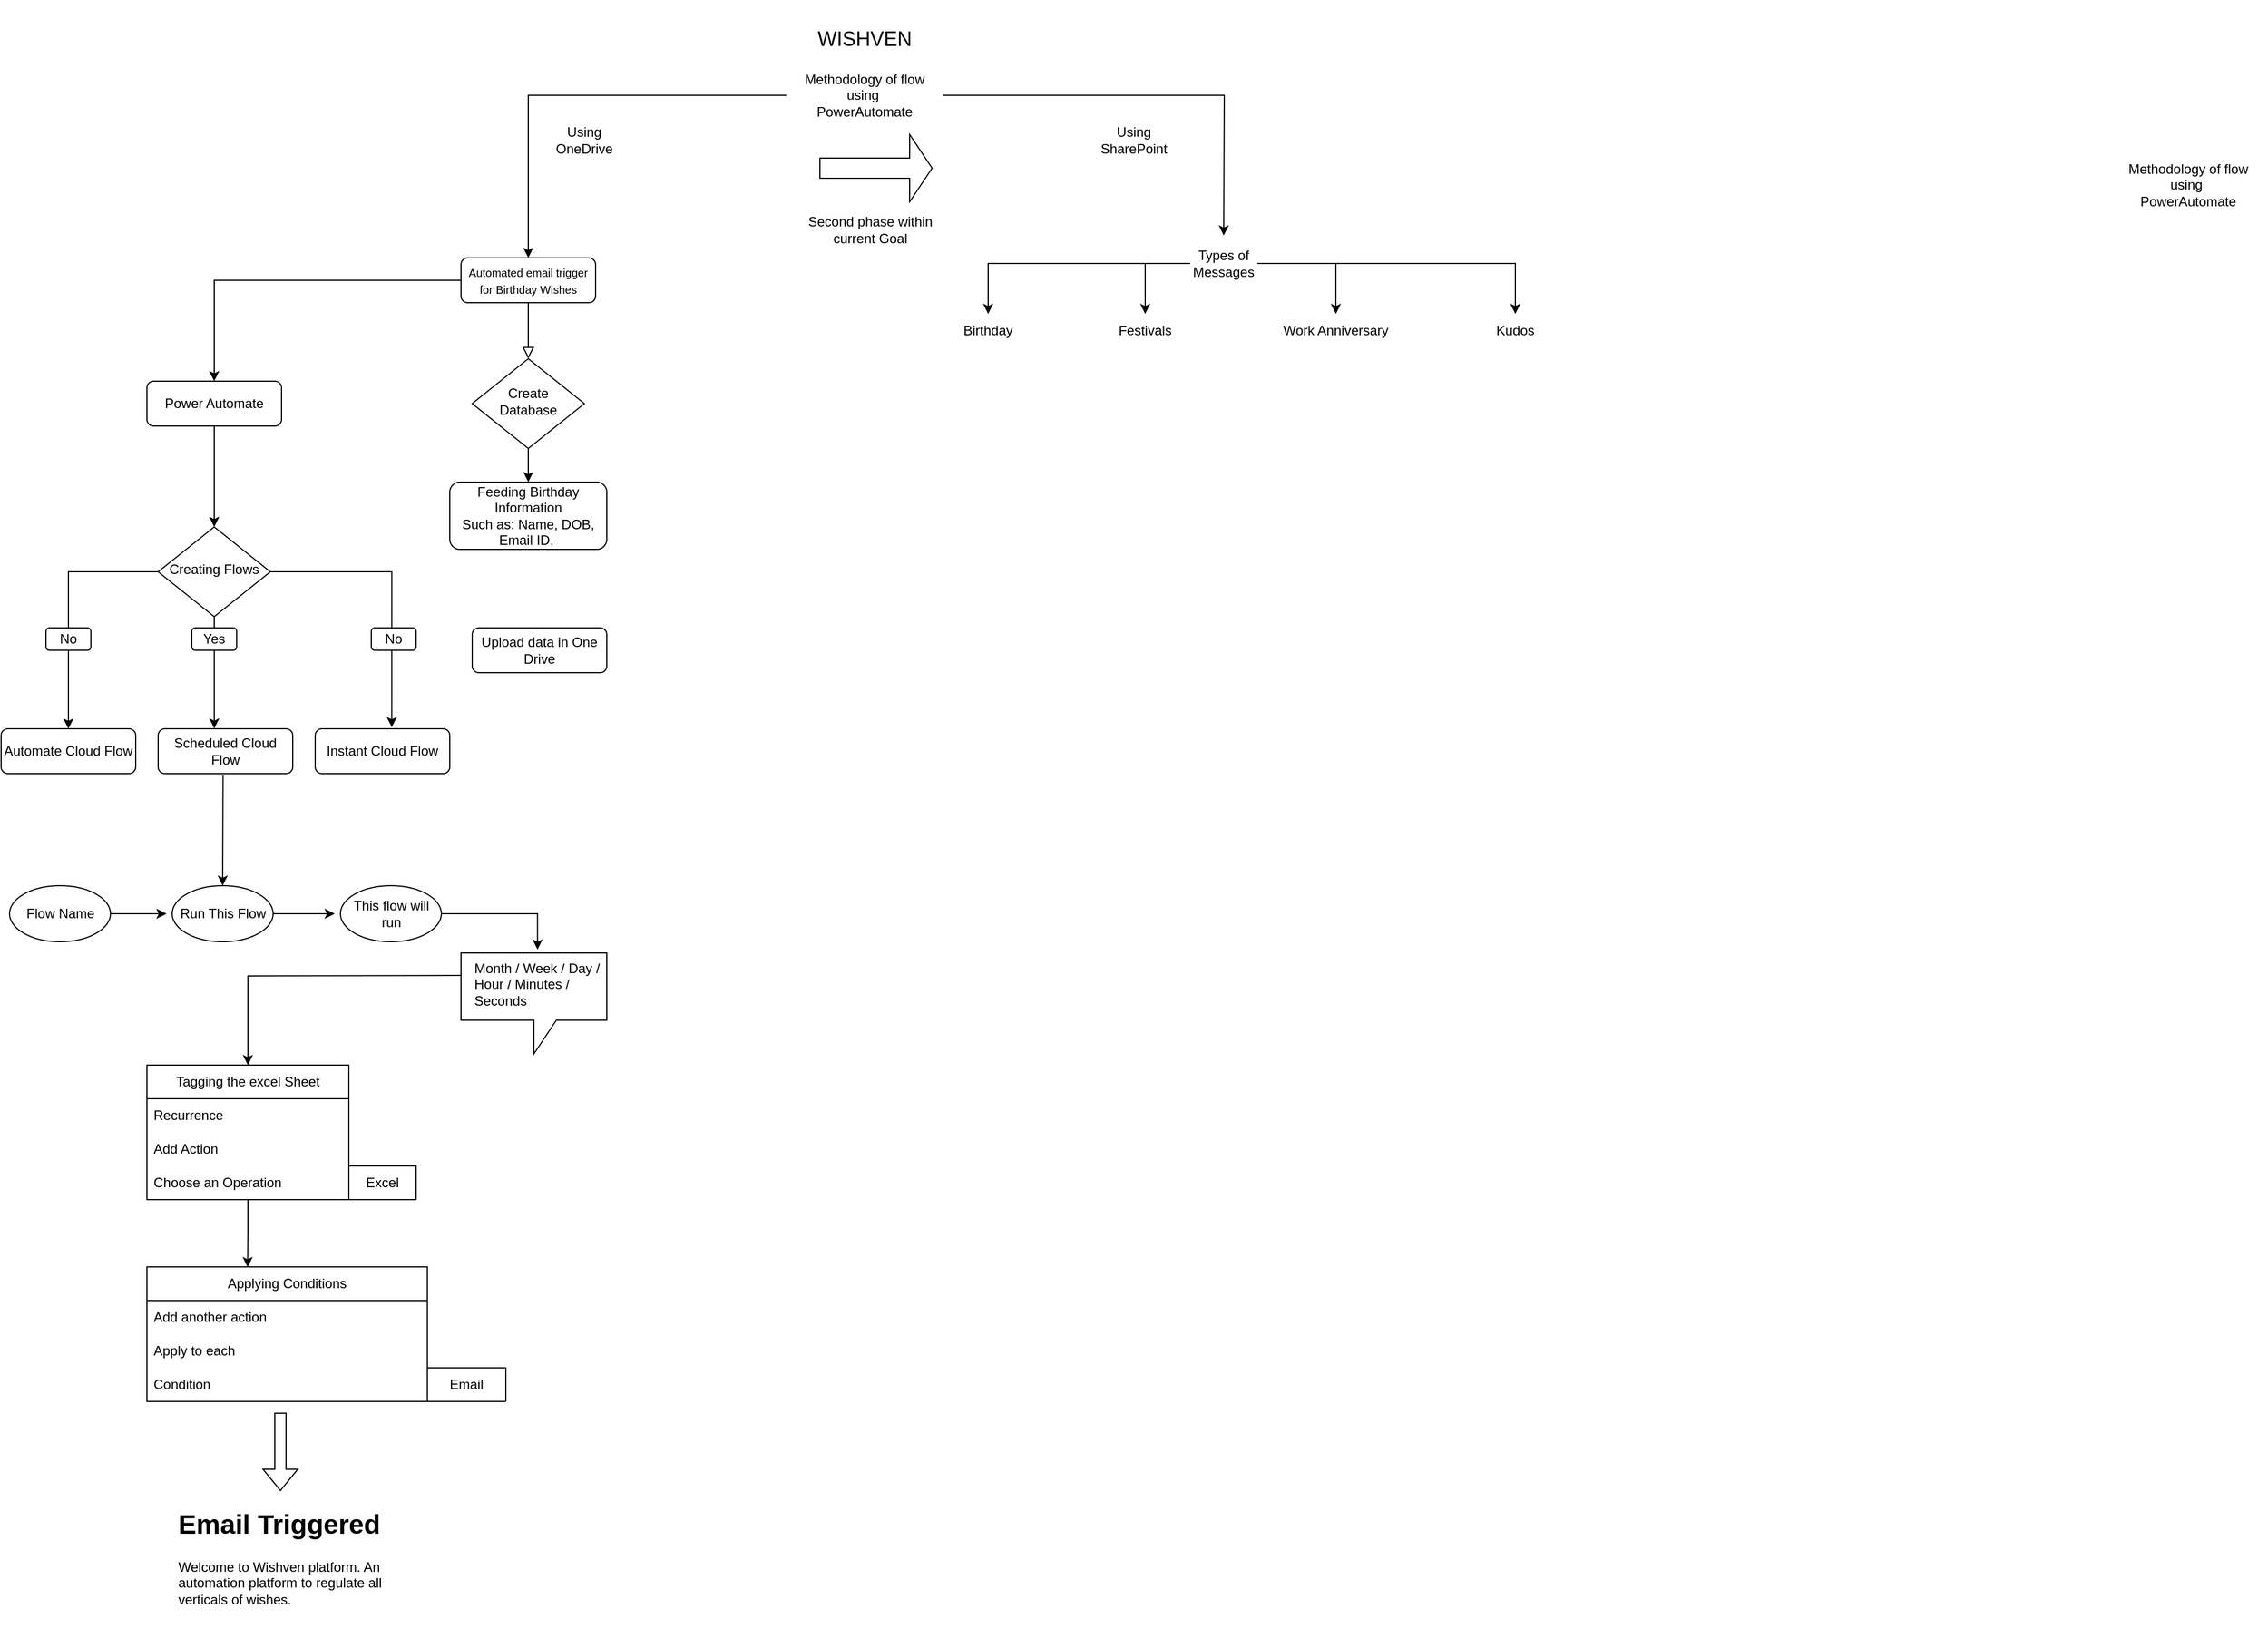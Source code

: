 <mxfile version="21.6.6" type="github">
  <diagram id="C5RBs43oDa-KdzZeNtuy" name="Page-1">
    <mxGraphModel dx="2088" dy="1051" grid="0" gridSize="10" guides="1" tooltips="1" connect="1" arrows="1" fold="1" page="0" pageScale="1" pageWidth="827" pageHeight="1169" math="0" shadow="0">
      <root>
        <mxCell id="WIyWlLk6GJQsqaUBKTNV-0" />
        <mxCell id="WIyWlLk6GJQsqaUBKTNV-1" parent="WIyWlLk6GJQsqaUBKTNV-0" />
        <mxCell id="WIyWlLk6GJQsqaUBKTNV-2" value="" style="rounded=0;html=1;jettySize=auto;orthogonalLoop=1;fontSize=11;endArrow=block;endFill=0;endSize=8;strokeWidth=1;shadow=0;labelBackgroundColor=none;edgeStyle=orthogonalEdgeStyle;" parent="WIyWlLk6GJQsqaUBKTNV-1" source="WIyWlLk6GJQsqaUBKTNV-3" target="WIyWlLk6GJQsqaUBKTNV-6" edge="1">
          <mxGeometry relative="1" as="geometry" />
        </mxCell>
        <mxCell id="CV9D_X42sIOlfMr_TeMT-65" style="edgeStyle=orthogonalEdgeStyle;rounded=0;orthogonalLoop=1;jettySize=auto;html=1;entryX=0.5;entryY=0;entryDx=0;entryDy=0;" parent="WIyWlLk6GJQsqaUBKTNV-1" source="WIyWlLk6GJQsqaUBKTNV-3" target="WIyWlLk6GJQsqaUBKTNV-12" edge="1">
          <mxGeometry relative="1" as="geometry" />
        </mxCell>
        <mxCell id="WIyWlLk6GJQsqaUBKTNV-3" value="&lt;font style=&quot;font-size: 10px;&quot;&gt;Automated email trigger for Birthday Wishes&lt;/font&gt;" style="rounded=1;whiteSpace=wrap;html=1;fontSize=12;glass=0;strokeWidth=1;shadow=0;" parent="WIyWlLk6GJQsqaUBKTNV-1" vertex="1">
          <mxGeometry x="160" y="80" width="120" height="40" as="geometry" />
        </mxCell>
        <mxCell id="CV9D_X42sIOlfMr_TeMT-68" value="" style="edgeStyle=orthogonalEdgeStyle;rounded=0;orthogonalLoop=1;jettySize=auto;html=1;" parent="WIyWlLk6GJQsqaUBKTNV-1" source="WIyWlLk6GJQsqaUBKTNV-6" target="WIyWlLk6GJQsqaUBKTNV-7" edge="1">
          <mxGeometry relative="1" as="geometry" />
        </mxCell>
        <mxCell id="WIyWlLk6GJQsqaUBKTNV-6" value="Create Database" style="rhombus;whiteSpace=wrap;html=1;shadow=0;fontFamily=Helvetica;fontSize=12;align=center;strokeWidth=1;spacing=6;spacingTop=-4;" parent="WIyWlLk6GJQsqaUBKTNV-1" vertex="1">
          <mxGeometry x="170" y="170" width="100" height="80" as="geometry" />
        </mxCell>
        <mxCell id="WIyWlLk6GJQsqaUBKTNV-7" value="&lt;div style=&quot;&quot;&gt;&lt;span style=&quot;background-color: initial;&quot;&gt;Feeding Birthday Information&lt;/span&gt;&lt;/div&gt;&lt;div style=&quot;&quot;&gt;&lt;span style=&quot;background-color: initial;&quot;&gt;Such as: Name, DOB, Email ID,&amp;nbsp;&lt;/span&gt;&lt;/div&gt;" style="rounded=1;whiteSpace=wrap;html=1;fontSize=12;glass=0;strokeWidth=1;shadow=0;align=center;" parent="WIyWlLk6GJQsqaUBKTNV-1" vertex="1">
          <mxGeometry x="150" y="280" width="140" height="60" as="geometry" />
        </mxCell>
        <mxCell id="CV9D_X42sIOlfMr_TeMT-46" style="edgeStyle=orthogonalEdgeStyle;rounded=0;orthogonalLoop=1;jettySize=auto;html=1;entryX=0.5;entryY=0;entryDx=0;entryDy=0;" parent="WIyWlLk6GJQsqaUBKTNV-1" source="WIyWlLk6GJQsqaUBKTNV-10" target="CV9D_X42sIOlfMr_TeMT-44" edge="1">
          <mxGeometry relative="1" as="geometry" />
        </mxCell>
        <mxCell id="CV9D_X42sIOlfMr_TeMT-48" style="edgeStyle=orthogonalEdgeStyle;rounded=0;orthogonalLoop=1;jettySize=auto;html=1;entryX=0.569;entryY=-0.035;entryDx=0;entryDy=0;entryPerimeter=0;" parent="WIyWlLk6GJQsqaUBKTNV-1" source="WIyWlLk6GJQsqaUBKTNV-10" target="CV9D_X42sIOlfMr_TeMT-45" edge="1">
          <mxGeometry relative="1" as="geometry" />
        </mxCell>
        <mxCell id="CV9D_X42sIOlfMr_TeMT-55" style="edgeStyle=orthogonalEdgeStyle;rounded=0;orthogonalLoop=1;jettySize=auto;html=1;entryX=0.417;entryY=-0.005;entryDx=0;entryDy=0;entryPerimeter=0;" parent="WIyWlLk6GJQsqaUBKTNV-1" source="CV9D_X42sIOlfMr_TeMT-56" target="CV9D_X42sIOlfMr_TeMT-43" edge="1">
          <mxGeometry relative="1" as="geometry" />
        </mxCell>
        <mxCell id="WIyWlLk6GJQsqaUBKTNV-10" value="Creating Flows" style="rhombus;whiteSpace=wrap;html=1;shadow=0;fontFamily=Helvetica;fontSize=12;align=center;strokeWidth=1;spacing=6;spacingTop=-4;" parent="WIyWlLk6GJQsqaUBKTNV-1" vertex="1">
          <mxGeometry x="-110" y="320" width="100" height="80" as="geometry" />
        </mxCell>
        <mxCell id="WIyWlLk6GJQsqaUBKTNV-11" value="Upload data in One Drive" style="rounded=1;whiteSpace=wrap;html=1;fontSize=12;glass=0;strokeWidth=1;shadow=0;" parent="WIyWlLk6GJQsqaUBKTNV-1" vertex="1">
          <mxGeometry x="170" y="410" width="120" height="40" as="geometry" />
        </mxCell>
        <mxCell id="CV9D_X42sIOlfMr_TeMT-66" style="edgeStyle=orthogonalEdgeStyle;rounded=0;orthogonalLoop=1;jettySize=auto;html=1;entryX=0.5;entryY=0;entryDx=0;entryDy=0;" parent="WIyWlLk6GJQsqaUBKTNV-1" source="WIyWlLk6GJQsqaUBKTNV-12" target="WIyWlLk6GJQsqaUBKTNV-10" edge="1">
          <mxGeometry relative="1" as="geometry" />
        </mxCell>
        <mxCell id="WIyWlLk6GJQsqaUBKTNV-12" value="Power Automate" style="rounded=1;whiteSpace=wrap;html=1;fontSize=12;glass=0;strokeWidth=1;shadow=0;" parent="WIyWlLk6GJQsqaUBKTNV-1" vertex="1">
          <mxGeometry x="-120" y="190" width="120" height="40" as="geometry" />
        </mxCell>
        <mxCell id="CV9D_X42sIOlfMr_TeMT-3" style="edgeStyle=orthogonalEdgeStyle;rounded=0;orthogonalLoop=1;jettySize=auto;html=1;entryX=0.5;entryY=0;entryDx=0;entryDy=0;" parent="WIyWlLk6GJQsqaUBKTNV-1" source="CV9D_X42sIOlfMr_TeMT-0" target="WIyWlLk6GJQsqaUBKTNV-3" edge="1">
          <mxGeometry relative="1" as="geometry" />
        </mxCell>
        <mxCell id="CV9D_X42sIOlfMr_TeMT-24" style="edgeStyle=orthogonalEdgeStyle;rounded=0;orthogonalLoop=1;jettySize=auto;html=1;" parent="WIyWlLk6GJQsqaUBKTNV-1" source="CV9D_X42sIOlfMr_TeMT-0" edge="1">
          <mxGeometry relative="1" as="geometry">
            <mxPoint x="840" y="60" as="targetPoint" />
          </mxGeometry>
        </mxCell>
        <mxCell id="CV9D_X42sIOlfMr_TeMT-0" value="Methodology of flow using&amp;nbsp;&lt;br&gt;PowerAutomate" style="text;strokeColor=none;align=center;fillColor=none;html=1;verticalAlign=middle;whiteSpace=wrap;rounded=0;" parent="WIyWlLk6GJQsqaUBKTNV-1" vertex="1">
          <mxGeometry x="450" y="-80" width="140" height="30" as="geometry" />
        </mxCell>
        <mxCell id="CV9D_X42sIOlfMr_TeMT-1" value="Methodology of flow using&amp;nbsp;&lt;br&gt;PowerAutomate" style="text;strokeColor=none;align=center;fillColor=none;html=1;verticalAlign=middle;whiteSpace=wrap;rounded=0;" parent="WIyWlLk6GJQsqaUBKTNV-1" vertex="1">
          <mxGeometry x="1630" width="140" height="30" as="geometry" />
        </mxCell>
        <mxCell id="CV9D_X42sIOlfMr_TeMT-4" value="Using OneDrive" style="text;strokeColor=none;align=center;fillColor=none;html=1;verticalAlign=middle;whiteSpace=wrap;rounded=0;" parent="WIyWlLk6GJQsqaUBKTNV-1" vertex="1">
          <mxGeometry x="240" y="-40" width="60" height="30" as="geometry" />
        </mxCell>
        <mxCell id="CV9D_X42sIOlfMr_TeMT-25" value="Using SharePoint" style="text;strokeColor=none;align=center;fillColor=none;html=1;verticalAlign=middle;whiteSpace=wrap;rounded=0;" parent="WIyWlLk6GJQsqaUBKTNV-1" vertex="1">
          <mxGeometry x="730" y="-40" width="60" height="30" as="geometry" />
        </mxCell>
        <mxCell id="CV9D_X42sIOlfMr_TeMT-36" style="edgeStyle=orthogonalEdgeStyle;rounded=0;orthogonalLoop=1;jettySize=auto;html=1;entryX=0.5;entryY=0;entryDx=0;entryDy=0;" parent="WIyWlLk6GJQsqaUBKTNV-1" source="CV9D_X42sIOlfMr_TeMT-27" target="CV9D_X42sIOlfMr_TeMT-29" edge="1">
          <mxGeometry relative="1" as="geometry" />
        </mxCell>
        <mxCell id="CV9D_X42sIOlfMr_TeMT-37" style="edgeStyle=orthogonalEdgeStyle;rounded=0;orthogonalLoop=1;jettySize=auto;html=1;entryX=0.5;entryY=0;entryDx=0;entryDy=0;" parent="WIyWlLk6GJQsqaUBKTNV-1" source="CV9D_X42sIOlfMr_TeMT-27" target="CV9D_X42sIOlfMr_TeMT-35" edge="1">
          <mxGeometry relative="1" as="geometry" />
        </mxCell>
        <mxCell id="CV9D_X42sIOlfMr_TeMT-38" style="edgeStyle=orthogonalEdgeStyle;rounded=0;orthogonalLoop=1;jettySize=auto;html=1;entryX=0.5;entryY=0;entryDx=0;entryDy=0;" parent="WIyWlLk6GJQsqaUBKTNV-1" source="CV9D_X42sIOlfMr_TeMT-27" target="CV9D_X42sIOlfMr_TeMT-30" edge="1">
          <mxGeometry relative="1" as="geometry" />
        </mxCell>
        <mxCell id="CV9D_X42sIOlfMr_TeMT-39" style="edgeStyle=orthogonalEdgeStyle;rounded=0;orthogonalLoop=1;jettySize=auto;html=1;" parent="WIyWlLk6GJQsqaUBKTNV-1" source="CV9D_X42sIOlfMr_TeMT-27" target="CV9D_X42sIOlfMr_TeMT-32" edge="1">
          <mxGeometry relative="1" as="geometry" />
        </mxCell>
        <mxCell id="CV9D_X42sIOlfMr_TeMT-27" value="Types of Messages" style="text;strokeColor=none;align=center;fillColor=none;html=1;verticalAlign=middle;whiteSpace=wrap;rounded=0;" parent="WIyWlLk6GJQsqaUBKTNV-1" vertex="1">
          <mxGeometry x="810" y="70" width="60" height="30" as="geometry" />
        </mxCell>
        <mxCell id="CV9D_X42sIOlfMr_TeMT-29" value="Birthday" style="text;strokeColor=none;align=center;fillColor=none;html=1;verticalAlign=middle;whiteSpace=wrap;rounded=0;" parent="WIyWlLk6GJQsqaUBKTNV-1" vertex="1">
          <mxGeometry x="600" y="130" width="60" height="30" as="geometry" />
        </mxCell>
        <mxCell id="CV9D_X42sIOlfMr_TeMT-30" value="Kudos" style="text;strokeColor=none;align=center;fillColor=none;html=1;verticalAlign=middle;whiteSpace=wrap;rounded=0;" parent="WIyWlLk6GJQsqaUBKTNV-1" vertex="1">
          <mxGeometry x="1070" y="130" width="60" height="30" as="geometry" />
        </mxCell>
        <mxCell id="CV9D_X42sIOlfMr_TeMT-32" value="Work Anniversary" style="text;strokeColor=none;align=center;fillColor=none;html=1;verticalAlign=middle;whiteSpace=wrap;rounded=0;" parent="WIyWlLk6GJQsqaUBKTNV-1" vertex="1">
          <mxGeometry x="890" y="130" width="100" height="30" as="geometry" />
        </mxCell>
        <mxCell id="CV9D_X42sIOlfMr_TeMT-35" value="Festivals" style="text;strokeColor=none;align=center;fillColor=none;html=1;verticalAlign=middle;whiteSpace=wrap;rounded=0;" parent="WIyWlLk6GJQsqaUBKTNV-1" vertex="1">
          <mxGeometry x="740" y="130" width="60" height="30" as="geometry" />
        </mxCell>
        <mxCell id="CV9D_X42sIOlfMr_TeMT-40" value="" style="shape=singleArrow;whiteSpace=wrap;html=1;" parent="WIyWlLk6GJQsqaUBKTNV-1" vertex="1">
          <mxGeometry x="480" y="-30" width="100" height="60" as="geometry" />
        </mxCell>
        <mxCell id="CV9D_X42sIOlfMr_TeMT-41" value="Second phase within current Goal" style="text;strokeColor=none;align=center;fillColor=none;html=1;verticalAlign=middle;whiteSpace=wrap;rounded=0;" parent="WIyWlLk6GJQsqaUBKTNV-1" vertex="1">
          <mxGeometry x="460" y="40" width="130" height="30" as="geometry" />
        </mxCell>
        <mxCell id="CV9D_X42sIOlfMr_TeMT-42" value="&lt;font style=&quot;font-size: 18px;&quot;&gt;WISHVEN&lt;/font&gt;" style="text;strokeColor=none;align=center;fillColor=none;html=1;verticalAlign=middle;whiteSpace=wrap;rounded=0;" parent="WIyWlLk6GJQsqaUBKTNV-1" vertex="1">
          <mxGeometry x="460" y="-150" width="120" height="70" as="geometry" />
        </mxCell>
        <mxCell id="CV9D_X42sIOlfMr_TeMT-43" value="Scheduled Cloud Flow" style="rounded=1;whiteSpace=wrap;html=1;fontSize=12;glass=0;strokeWidth=1;shadow=0;" parent="WIyWlLk6GJQsqaUBKTNV-1" vertex="1">
          <mxGeometry x="-110" y="500" width="120" height="40" as="geometry" />
        </mxCell>
        <mxCell id="CV9D_X42sIOlfMr_TeMT-44" value="Automate Cloud Flow" style="rounded=1;whiteSpace=wrap;html=1;fontSize=12;glass=0;strokeWidth=1;shadow=0;" parent="WIyWlLk6GJQsqaUBKTNV-1" vertex="1">
          <mxGeometry x="-250" y="500" width="120" height="40" as="geometry" />
        </mxCell>
        <mxCell id="CV9D_X42sIOlfMr_TeMT-45" value="Instant Cloud Flow" style="rounded=1;whiteSpace=wrap;html=1;fontSize=12;glass=0;strokeWidth=1;shadow=0;" parent="WIyWlLk6GJQsqaUBKTNV-1" vertex="1">
          <mxGeometry x="30" y="500" width="120" height="40" as="geometry" />
        </mxCell>
        <mxCell id="CV9D_X42sIOlfMr_TeMT-54" value="" style="rounded=1;whiteSpace=wrap;html=1;" parent="WIyWlLk6GJQsqaUBKTNV-1" vertex="1">
          <mxGeometry x="-210" y="410" width="40" height="20" as="geometry" />
        </mxCell>
        <mxCell id="CV9D_X42sIOlfMr_TeMT-60" value="" style="rounded=1;whiteSpace=wrap;html=1;" parent="WIyWlLk6GJQsqaUBKTNV-1" vertex="1">
          <mxGeometry x="80" y="410" width="40" height="20" as="geometry" />
        </mxCell>
        <mxCell id="CV9D_X42sIOlfMr_TeMT-62" value="No" style="text;strokeColor=none;align=center;fillColor=none;html=1;verticalAlign=middle;whiteSpace=wrap;rounded=0;" parent="WIyWlLk6GJQsqaUBKTNV-1" vertex="1">
          <mxGeometry x="-210" y="410" width="40" height="20" as="geometry" />
        </mxCell>
        <mxCell id="CV9D_X42sIOlfMr_TeMT-63" value="No" style="text;strokeColor=none;align=center;fillColor=none;html=1;verticalAlign=middle;whiteSpace=wrap;rounded=0;" parent="WIyWlLk6GJQsqaUBKTNV-1" vertex="1">
          <mxGeometry x="80" y="410" width="40" height="20" as="geometry" />
        </mxCell>
        <mxCell id="CV9D_X42sIOlfMr_TeMT-71" style="edgeStyle=orthogonalEdgeStyle;rounded=0;orthogonalLoop=1;jettySize=auto;html=1;" parent="WIyWlLk6GJQsqaUBKTNV-1" source="CV9D_X42sIOlfMr_TeMT-67" edge="1">
          <mxGeometry relative="1" as="geometry">
            <mxPoint x="-102.5" y="665" as="targetPoint" />
          </mxGeometry>
        </mxCell>
        <mxCell id="CV9D_X42sIOlfMr_TeMT-67" value="Flow Name" style="ellipse;whiteSpace=wrap;html=1;" parent="WIyWlLk6GJQsqaUBKTNV-1" vertex="1">
          <mxGeometry x="-242.5" y="640" width="90" height="50" as="geometry" />
        </mxCell>
        <mxCell id="CV9D_X42sIOlfMr_TeMT-72" style="edgeStyle=orthogonalEdgeStyle;rounded=0;orthogonalLoop=1;jettySize=auto;html=1;" parent="WIyWlLk6GJQsqaUBKTNV-1" source="CV9D_X42sIOlfMr_TeMT-69" edge="1">
          <mxGeometry relative="1" as="geometry">
            <mxPoint x="47.5" y="665" as="targetPoint" />
          </mxGeometry>
        </mxCell>
        <mxCell id="CV9D_X42sIOlfMr_TeMT-69" value="Run This Flow" style="ellipse;whiteSpace=wrap;html=1;" parent="WIyWlLk6GJQsqaUBKTNV-1" vertex="1">
          <mxGeometry x="-97.5" y="640" width="90" height="50" as="geometry" />
        </mxCell>
        <mxCell id="CV9D_X42sIOlfMr_TeMT-88" style="edgeStyle=orthogonalEdgeStyle;rounded=0;orthogonalLoop=1;jettySize=auto;html=1;entryX=0.448;entryY=-0.075;entryDx=0;entryDy=0;entryPerimeter=0;" parent="WIyWlLk6GJQsqaUBKTNV-1" source="CV9D_X42sIOlfMr_TeMT-70" target="CV9D_X42sIOlfMr_TeMT-87" edge="1">
          <mxGeometry relative="1" as="geometry" />
        </mxCell>
        <mxCell id="CV9D_X42sIOlfMr_TeMT-70" value="This flow will run" style="ellipse;whiteSpace=wrap;html=1;" parent="WIyWlLk6GJQsqaUBKTNV-1" vertex="1">
          <mxGeometry x="52.5" y="640" width="90" height="50" as="geometry" />
        </mxCell>
        <mxCell id="CV9D_X42sIOlfMr_TeMT-82" value="" style="shape=callout;whiteSpace=wrap;html=1;perimeter=calloutPerimeter;" parent="WIyWlLk6GJQsqaUBKTNV-1" vertex="1">
          <mxGeometry x="160" y="700" width="130" height="90" as="geometry" />
        </mxCell>
        <mxCell id="CV9D_X42sIOlfMr_TeMT-103" style="edgeStyle=orthogonalEdgeStyle;rounded=0;orthogonalLoop=1;jettySize=auto;html=1;entryX=0.5;entryY=0;entryDx=0;entryDy=0;" parent="WIyWlLk6GJQsqaUBKTNV-1" target="CV9D_X42sIOlfMr_TeMT-93" edge="1">
          <mxGeometry relative="1" as="geometry">
            <mxPoint x="160" y="720" as="sourcePoint" />
          </mxGeometry>
        </mxCell>
        <mxCell id="CV9D_X42sIOlfMr_TeMT-87" value="Month / Week / Day / Hour / Minutes / Seconds" style="text;whiteSpace=wrap;" parent="WIyWlLk6GJQsqaUBKTNV-1" vertex="1">
          <mxGeometry x="170" y="700" width="130" height="40" as="geometry" />
        </mxCell>
        <mxCell id="CV9D_X42sIOlfMr_TeMT-91" value="" style="endArrow=classic;html=1;rounded=0;exitX=0.482;exitY=1.044;exitDx=0;exitDy=0;entryX=0.5;entryY=0;entryDx=0;entryDy=0;exitPerimeter=0;" parent="WIyWlLk6GJQsqaUBKTNV-1" source="CV9D_X42sIOlfMr_TeMT-43" target="CV9D_X42sIOlfMr_TeMT-69" edge="1">
          <mxGeometry width="50" height="50" relative="1" as="geometry">
            <mxPoint x="-220" y="630" as="sourcePoint" />
            <mxPoint x="-170" y="580" as="targetPoint" />
          </mxGeometry>
        </mxCell>
        <mxCell id="CV9D_X42sIOlfMr_TeMT-108" style="edgeStyle=orthogonalEdgeStyle;rounded=0;orthogonalLoop=1;jettySize=auto;html=1;entryX=0.359;entryY=0.002;entryDx=0;entryDy=0;entryPerimeter=0;" parent="WIyWlLk6GJQsqaUBKTNV-1" source="CV9D_X42sIOlfMr_TeMT-93" target="CV9D_X42sIOlfMr_TeMT-104" edge="1">
          <mxGeometry relative="1" as="geometry" />
        </mxCell>
        <mxCell id="CV9D_X42sIOlfMr_TeMT-93" value="Tagging the excel Sheet" style="swimlane;fontStyle=0;childLayout=stackLayout;horizontal=1;startSize=30;horizontalStack=0;resizeParent=1;resizeParentMax=0;resizeLast=0;collapsible=1;marginBottom=0;whiteSpace=wrap;html=1;" parent="WIyWlLk6GJQsqaUBKTNV-1" vertex="1">
          <mxGeometry x="-120" y="800" width="180" height="120" as="geometry">
            <mxRectangle x="-120" y="800" width="60" height="30" as="alternateBounds" />
          </mxGeometry>
        </mxCell>
        <mxCell id="CV9D_X42sIOlfMr_TeMT-94" value="Recurrence" style="text;strokeColor=none;fillColor=none;align=left;verticalAlign=middle;spacingLeft=4;spacingRight=4;overflow=hidden;points=[[0,0.5],[1,0.5]];portConstraint=eastwest;rotatable=0;whiteSpace=wrap;html=1;" parent="CV9D_X42sIOlfMr_TeMT-93" vertex="1">
          <mxGeometry y="30" width="180" height="30" as="geometry" />
        </mxCell>
        <mxCell id="CV9D_X42sIOlfMr_TeMT-95" value="Add Action" style="text;strokeColor=none;fillColor=none;align=left;verticalAlign=middle;spacingLeft=4;spacingRight=4;overflow=hidden;points=[[0,0.5],[1,0.5]];portConstraint=eastwest;rotatable=0;whiteSpace=wrap;html=1;" parent="CV9D_X42sIOlfMr_TeMT-93" vertex="1">
          <mxGeometry y="60" width="180" height="30" as="geometry" />
        </mxCell>
        <mxCell id="CV9D_X42sIOlfMr_TeMT-96" value="Choose an Operation&amp;nbsp;" style="text;strokeColor=none;fillColor=none;align=left;verticalAlign=middle;spacingLeft=4;spacingRight=4;overflow=hidden;points=[[0,0.5],[1,0.5]];portConstraint=eastwest;rotatable=0;whiteSpace=wrap;html=1;" parent="CV9D_X42sIOlfMr_TeMT-93" vertex="1">
          <mxGeometry y="90" width="180" height="30" as="geometry" />
        </mxCell>
        <mxCell id="CV9D_X42sIOlfMr_TeMT-98" value="Excel" style="swimlane;fontStyle=0;childLayout=stackLayout;horizontal=1;startSize=30;horizontalStack=0;resizeParent=1;resizeParentMax=0;resizeLast=0;collapsible=1;marginBottom=0;whiteSpace=wrap;html=1;" parent="WIyWlLk6GJQsqaUBKTNV-1" vertex="1" collapsed="1">
          <mxGeometry x="60" y="890" width="60" height="30" as="geometry">
            <mxRectangle x="60" y="890" width="140" height="60" as="alternateBounds" />
          </mxGeometry>
        </mxCell>
        <mxCell id="CV9D_X42sIOlfMr_TeMT-99" value="Adding the path of excel sheet" style="text;strokeColor=none;fillColor=none;align=left;verticalAlign=middle;spacingLeft=4;spacingRight=4;overflow=hidden;points=[[0,0.5],[1,0.5]];portConstraint=eastwest;rotatable=0;whiteSpace=wrap;html=1;" parent="CV9D_X42sIOlfMr_TeMT-98" vertex="1">
          <mxGeometry y="30" width="140" height="30" as="geometry" />
        </mxCell>
        <mxCell id="CV9D_X42sIOlfMr_TeMT-104" value="Applying Conditions" style="swimlane;fontStyle=0;childLayout=stackLayout;horizontal=1;startSize=30;horizontalStack=0;resizeParent=1;resizeParentMax=0;resizeLast=0;collapsible=1;marginBottom=0;whiteSpace=wrap;html=1;" parent="WIyWlLk6GJQsqaUBKTNV-1" vertex="1">
          <mxGeometry x="-120" y="980" width="250" height="120" as="geometry">
            <mxRectangle x="-120" y="980" width="150" height="30" as="alternateBounds" />
          </mxGeometry>
        </mxCell>
        <mxCell id="CV9D_X42sIOlfMr_TeMT-105" value="Add another action" style="text;strokeColor=none;fillColor=none;align=left;verticalAlign=middle;spacingLeft=4;spacingRight=4;overflow=hidden;points=[[0,0.5],[1,0.5]];portConstraint=eastwest;rotatable=0;whiteSpace=wrap;html=1;" parent="CV9D_X42sIOlfMr_TeMT-104" vertex="1">
          <mxGeometry y="30" width="250" height="30" as="geometry" />
        </mxCell>
        <mxCell id="CV9D_X42sIOlfMr_TeMT-106" value="Apply to each" style="text;strokeColor=none;fillColor=none;align=left;verticalAlign=middle;spacingLeft=4;spacingRight=4;overflow=hidden;points=[[0,0.5],[1,0.5]];portConstraint=eastwest;rotatable=0;whiteSpace=wrap;html=1;" parent="CV9D_X42sIOlfMr_TeMT-104" vertex="1">
          <mxGeometry y="60" width="250" height="30" as="geometry" />
        </mxCell>
        <mxCell id="CV9D_X42sIOlfMr_TeMT-107" value="Condition" style="text;strokeColor=none;fillColor=none;align=left;verticalAlign=middle;spacingLeft=4;spacingRight=4;overflow=hidden;points=[[0,0.5],[1,0.5]];portConstraint=eastwest;rotatable=0;whiteSpace=wrap;html=1;" parent="CV9D_X42sIOlfMr_TeMT-104" vertex="1">
          <mxGeometry y="90" width="250" height="30" as="geometry" />
        </mxCell>
        <mxCell id="CV9D_X42sIOlfMr_TeMT-114" value="Email" style="swimlane;fontStyle=0;childLayout=stackLayout;horizontal=1;startSize=30;horizontalStack=0;resizeParent=1;resizeParentMax=0;resizeLast=0;collapsible=1;marginBottom=0;whiteSpace=wrap;html=1;" parent="WIyWlLk6GJQsqaUBKTNV-1" vertex="1" collapsed="1">
          <mxGeometry x="130" y="1070" width="70" height="30" as="geometry">
            <mxRectangle x="130" y="1070" width="140" height="90" as="alternateBounds" />
          </mxGeometry>
        </mxCell>
        <mxCell id="CV9D_X42sIOlfMr_TeMT-115" value="Prepare a custom Email draft" style="text;strokeColor=none;fillColor=none;align=left;verticalAlign=middle;spacingLeft=4;spacingRight=4;overflow=hidden;points=[[0,0.5],[1,0.5]];portConstraint=eastwest;rotatable=0;whiteSpace=wrap;html=1;" parent="CV9D_X42sIOlfMr_TeMT-114" vertex="1">
          <mxGeometry y="30" width="140" height="30" as="geometry" />
        </mxCell>
        <mxCell id="CV9D_X42sIOlfMr_TeMT-116" value="Add images" style="text;strokeColor=none;fillColor=none;align=left;verticalAlign=middle;spacingLeft=4;spacingRight=4;overflow=hidden;points=[[0,0.5],[1,0.5]];portConstraint=eastwest;rotatable=0;whiteSpace=wrap;html=1;" parent="CV9D_X42sIOlfMr_TeMT-114" vertex="1">
          <mxGeometry y="60" width="140" height="30" as="geometry" />
        </mxCell>
        <mxCell id="OgOkStzeGsnKrzuNky8r-3" value="" style="edgeStyle=orthogonalEdgeStyle;rounded=0;orthogonalLoop=1;jettySize=auto;html=1;entryX=0.417;entryY=-0.005;entryDx=0;entryDy=0;entryPerimeter=0;" edge="1" parent="WIyWlLk6GJQsqaUBKTNV-1" source="WIyWlLk6GJQsqaUBKTNV-10" target="CV9D_X42sIOlfMr_TeMT-56">
          <mxGeometry relative="1" as="geometry">
            <mxPoint x="-60" y="400" as="sourcePoint" />
            <mxPoint x="-60" y="500" as="targetPoint" />
          </mxGeometry>
        </mxCell>
        <mxCell id="CV9D_X42sIOlfMr_TeMT-56" value="" style="rounded=1;whiteSpace=wrap;html=1;" parent="WIyWlLk6GJQsqaUBKTNV-1" vertex="1">
          <mxGeometry x="-80" y="410" width="40" height="20" as="geometry" />
        </mxCell>
        <mxCell id="CV9D_X42sIOlfMr_TeMT-49" value="Yes" style="text;strokeColor=none;align=center;fillColor=none;html=1;verticalAlign=middle;whiteSpace=wrap;rounded=0;" parent="WIyWlLk6GJQsqaUBKTNV-1" vertex="1">
          <mxGeometry x="-80" y="410" width="40" height="20" as="geometry" />
        </mxCell>
        <mxCell id="OgOkStzeGsnKrzuNky8r-4" value="&lt;h1&gt;Email Triggered&lt;/h1&gt;&lt;p&gt;Welcome to Wishven platform. An automation platform to regulate all verticals of wishes.&lt;/p&gt;" style="text;html=1;strokeColor=none;fillColor=none;spacing=5;spacingTop=-20;whiteSpace=wrap;overflow=hidden;rounded=0;" vertex="1" parent="WIyWlLk6GJQsqaUBKTNV-1">
          <mxGeometry x="-97.5" y="1190" width="190" height="120" as="geometry" />
        </mxCell>
        <mxCell id="OgOkStzeGsnKrzuNky8r-5" value="" style="shape=flexArrow;endArrow=classic;html=1;rounded=0;" edge="1" parent="WIyWlLk6GJQsqaUBKTNV-1">
          <mxGeometry width="50" height="50" relative="1" as="geometry">
            <mxPoint x="-1" y="1110" as="sourcePoint" />
            <mxPoint x="-1" y="1180" as="targetPoint" />
          </mxGeometry>
        </mxCell>
      </root>
    </mxGraphModel>
  </diagram>
</mxfile>
